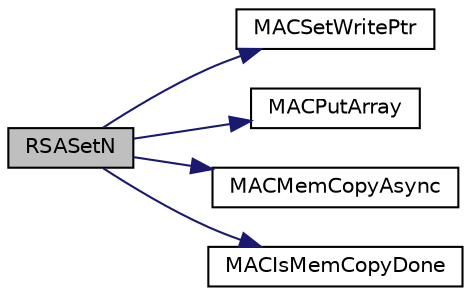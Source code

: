 digraph "RSASetN"
{
  edge [fontname="Helvetica",fontsize="10",labelfontname="Helvetica",labelfontsize="10"];
  node [fontname="Helvetica",fontsize="10",shape=record];
  rankdir="LR";
  Node1 [label="RSASetN",height=0.2,width=0.4,color="black", fillcolor="grey75", style="filled", fontcolor="black"];
  Node1 -> Node2 [color="midnightblue",fontsize="10",style="solid",fontname="Helvetica"];
  Node2 [label="MACSetWritePtr",height=0.2,width=0.4,color="black", fillcolor="white", style="filled",URL="$_e_n_c_x24_j600_8c.html#a76abcd85736be75ac9dee35b573bb90d"];
  Node1 -> Node3 [color="midnightblue",fontsize="10",style="solid",fontname="Helvetica"];
  Node3 [label="MACPutArray",height=0.2,width=0.4,color="black", fillcolor="white", style="filled",URL="$_e_n_c_x24_j600_8c.html#a87a779bb5e5f2c7ffc444f52d696efa2"];
  Node1 -> Node4 [color="midnightblue",fontsize="10",style="solid",fontname="Helvetica"];
  Node4 [label="MACMemCopyAsync",height=0.2,width=0.4,color="black", fillcolor="white", style="filled",URL="$_e_n_c_x24_j600_8c.html#a4442711ab4c3d47ffc913476630330e2"];
  Node1 -> Node5 [color="midnightblue",fontsize="10",style="solid",fontname="Helvetica"];
  Node5 [label="MACIsMemCopyDone",height=0.2,width=0.4,color="black", fillcolor="white", style="filled",URL="$_e_n_c_x24_j600_8c.html#a72d4a1a3347c7316acbae4d96ba44f63"];
}
